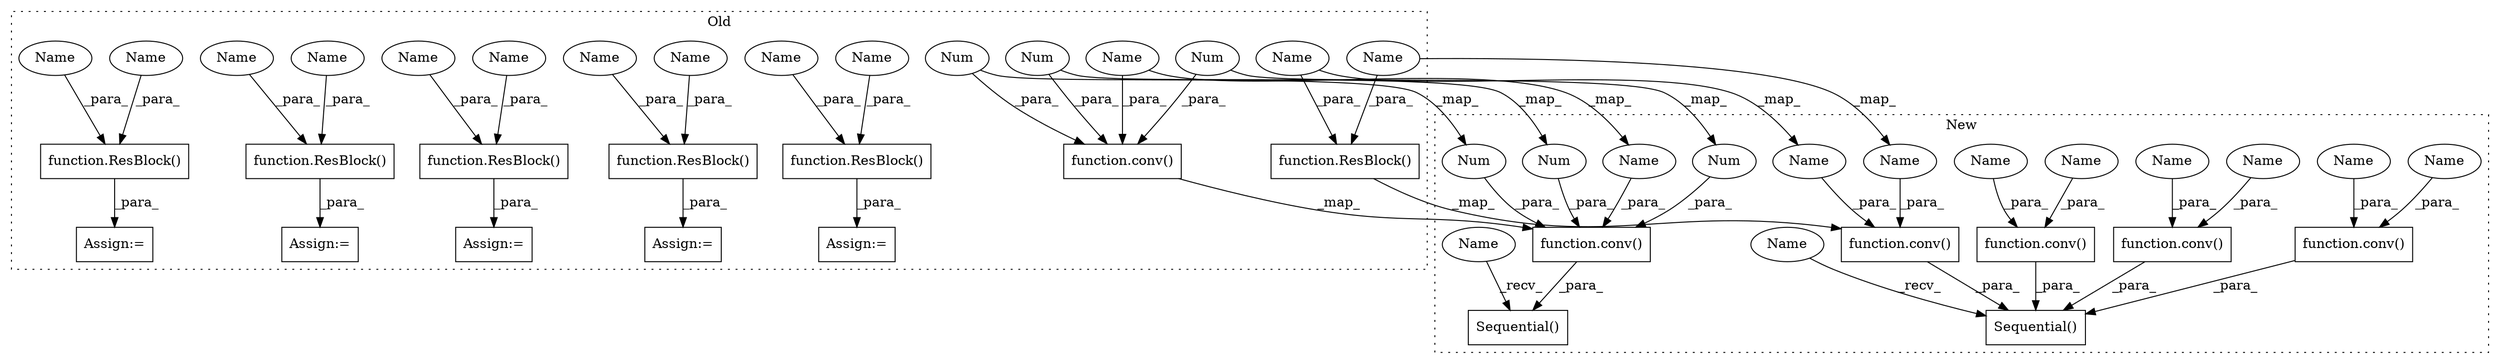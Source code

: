 digraph G {
subgraph cluster0 {
1 [label="function.ResBlock()" a="75" s="2010,2023" l="9,1" shape="box"];
5 [label="function.ResBlock()" a="75" s="2185,2198" l="9,1" shape="box"];
6 [label="Assign:=" a="68" s="2182" l="3" shape="box"];
7 [label="function.ResBlock()" a="75" s="2150,2163" l="9,1" shape="box"];
8 [label="Assign:=" a="68" s="2147" l="3" shape="box"];
9 [label="function.ResBlock()" a="75" s="2080,2093" l="9,1" shape="box"];
10 [label="Assign:=" a="68" s="2077" l="3" shape="box"];
11 [label="function.ResBlock()" a="75" s="2115,2128" l="9,1" shape="box"];
12 [label="Assign:=" a="68" s="2112" l="3" shape="box"];
13 [label="function.ResBlock()" a="75" s="2045,2058" l="9,1" shape="box"];
14 [label="Assign:=" a="68" s="2042" l="3" shape="box"];
17 [label="function.conv()" a="75" s="1962,1988" l="5,1" shape="box"];
20 [label="Num" a="76" s="1981" l="1" shape="ellipse"];
22 [label="Num" a="76" s="1984" l="1" shape="ellipse"];
24 [label="Num" a="76" s="1987" l="1" shape="ellipse"];
35 [label="Name" a="87" s="2159" l="1" shape="ellipse"];
36 [label="Name" a="87" s="2019" l="1" shape="ellipse"];
37 [label="Name" a="87" s="1978" l="1" shape="ellipse"];
38 [label="Name" a="87" s="2089" l="1" shape="ellipse"];
39 [label="Name" a="87" s="2092" l="1" shape="ellipse"];
40 [label="Name" a="87" s="2054" l="1" shape="ellipse"];
41 [label="Name" a="87" s="2197" l="1" shape="ellipse"];
42 [label="Name" a="87" s="2194" l="1" shape="ellipse"];
43 [label="Name" a="87" s="2124" l="1" shape="ellipse"];
44 [label="Name" a="87" s="2057" l="1" shape="ellipse"];
45 [label="Name" a="87" s="2162" l="1" shape="ellipse"];
46 [label="Name" a="87" s="2127" l="1" shape="ellipse"];
47 [label="Name" a="87" s="2022" l="1" shape="ellipse"];
label = "Old";
style="dotted";
}
subgraph cluster1 {
2 [label="function.conv()" a="75" s="1200,1209" l="5,1" shape="box"];
3 [label="Sequential()" a="75" s="1173,1378" l="27,11" shape="box"];
4 [label="function.conv()" a="75" s="1368,1377" l="5,1" shape="box"];
15 [label="Sequential()" a="75" s="1078,1132" l="27,15" shape="box"];
16 [label="function.conv()" a="75" s="1296,1305" l="5,1" shape="box"];
18 [label="function.conv()" a="75" s="1105,1131" l="5,1" shape="box"];
19 [label="Num" a="76" s="1124" l="1" shape="ellipse"];
21 [label="Num" a="76" s="1127" l="1" shape="ellipse"];
23 [label="Num" a="76" s="1130" l="1" shape="ellipse"];
25 [label="function.conv()" a="75" s="1320,1329" l="5,1" shape="box"];
26 [label="Name" a="87" s="1373" l="1" shape="ellipse"];
27 [label="Name" a="87" s="1304" l="1" shape="ellipse"];
28 [label="Name" a="87" s="1325" l="1" shape="ellipse"];
29 [label="Name" a="87" s="1121" l="1" shape="ellipse"];
30 [label="Name" a="87" s="1328" l="1" shape="ellipse"];
31 [label="Name" a="87" s="1301" l="1" shape="ellipse"];
32 [label="Name" a="87" s="1205" l="1" shape="ellipse"];
33 [label="Name" a="87" s="1208" l="1" shape="ellipse"];
34 [label="Name" a="87" s="1376" l="1" shape="ellipse"];
48 [label="Name" a="87" s="1078" l="2" shape="ellipse"];
49 [label="Name" a="87" s="1173" l="2" shape="ellipse"];
label = "New";
style="dotted";
}
1 -> 2 [label="_map_"];
2 -> 3 [label="_para_"];
4 -> 3 [label="_para_"];
5 -> 6 [label="_para_"];
7 -> 8 [label="_para_"];
9 -> 10 [label="_para_"];
11 -> 12 [label="_para_"];
13 -> 14 [label="_para_"];
16 -> 3 [label="_para_"];
17 -> 18 [label="_map_"];
18 -> 15 [label="_para_"];
19 -> 18 [label="_para_"];
20 -> 17 [label="_para_"];
20 -> 19 [label="_map_"];
21 -> 18 [label="_para_"];
22 -> 17 [label="_para_"];
22 -> 21 [label="_map_"];
23 -> 18 [label="_para_"];
24 -> 23 [label="_map_"];
24 -> 17 [label="_para_"];
25 -> 3 [label="_para_"];
26 -> 4 [label="_para_"];
27 -> 16 [label="_para_"];
28 -> 25 [label="_para_"];
29 -> 18 [label="_para_"];
30 -> 25 [label="_para_"];
31 -> 16 [label="_para_"];
32 -> 2 [label="_para_"];
33 -> 2 [label="_para_"];
34 -> 4 [label="_para_"];
35 -> 7 [label="_para_"];
36 -> 1 [label="_para_"];
36 -> 32 [label="_map_"];
37 -> 17 [label="_para_"];
37 -> 29 [label="_map_"];
38 -> 9 [label="_para_"];
39 -> 9 [label="_para_"];
40 -> 13 [label="_para_"];
41 -> 5 [label="_para_"];
42 -> 5 [label="_para_"];
43 -> 11 [label="_para_"];
44 -> 13 [label="_para_"];
45 -> 7 [label="_para_"];
46 -> 11 [label="_para_"];
47 -> 1 [label="_para_"];
47 -> 33 [label="_map_"];
48 -> 15 [label="_recv_"];
49 -> 3 [label="_recv_"];
}